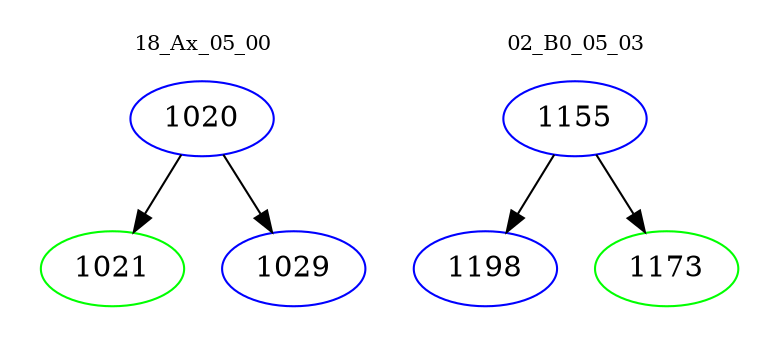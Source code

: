 digraph{
subgraph cluster_0 {
color = white
label = "18_Ax_05_00";
fontsize=10;
T0_1020 [label="1020", color="blue"]
T0_1020 -> T0_1021 [color="black"]
T0_1021 [label="1021", color="green"]
T0_1020 -> T0_1029 [color="black"]
T0_1029 [label="1029", color="blue"]
}
subgraph cluster_1 {
color = white
label = "02_B0_05_03";
fontsize=10;
T1_1155 [label="1155", color="blue"]
T1_1155 -> T1_1198 [color="black"]
T1_1198 [label="1198", color="blue"]
T1_1155 -> T1_1173 [color="black"]
T1_1173 [label="1173", color="green"]
}
}
